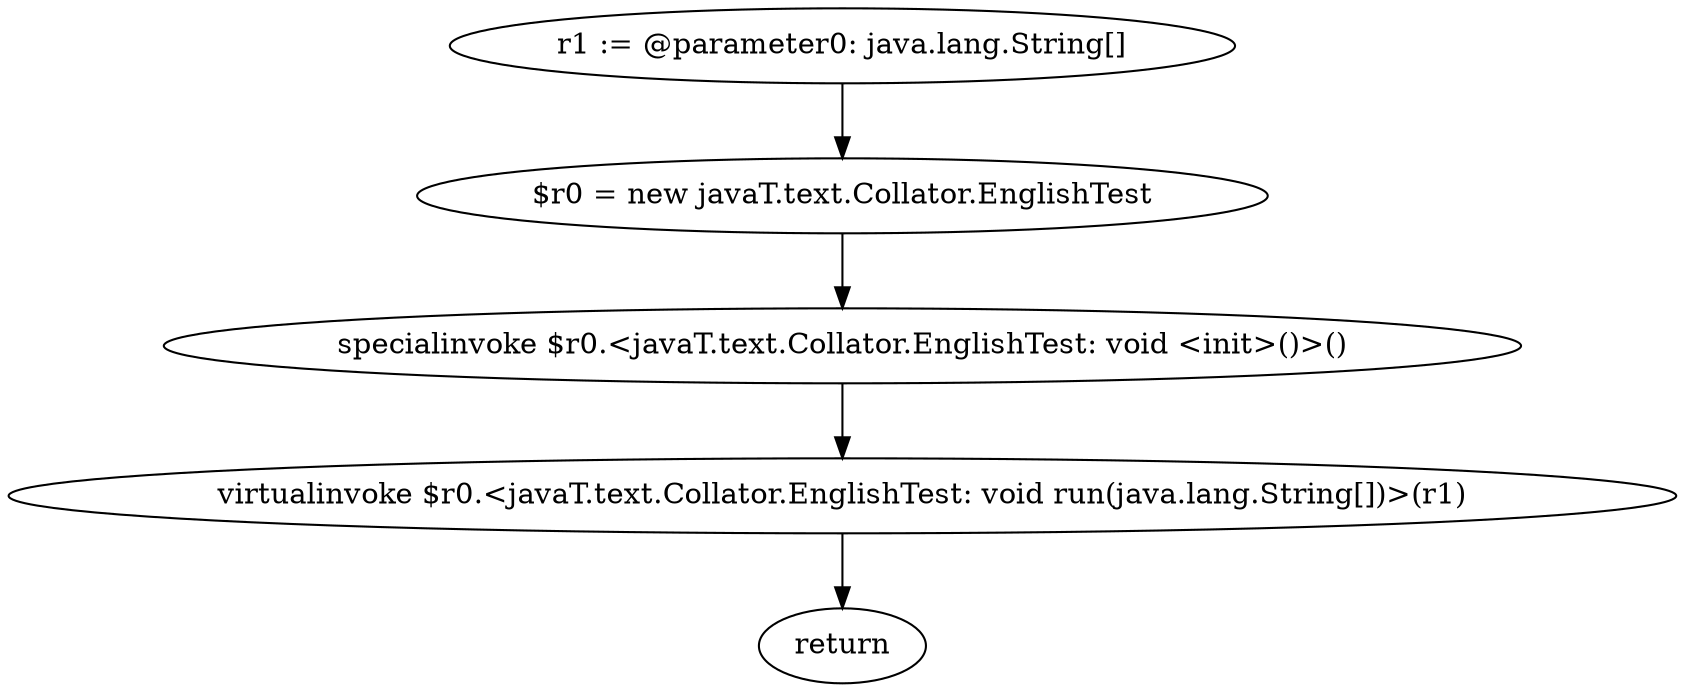 digraph "unitGraph" {
    "r1 := @parameter0: java.lang.String[]"
    "$r0 = new javaT.text.Collator.EnglishTest"
    "specialinvoke $r0.<javaT.text.Collator.EnglishTest: void <init>()>()"
    "virtualinvoke $r0.<javaT.text.Collator.EnglishTest: void run(java.lang.String[])>(r1)"
    "return"
    "r1 := @parameter0: java.lang.String[]"->"$r0 = new javaT.text.Collator.EnglishTest";
    "$r0 = new javaT.text.Collator.EnglishTest"->"specialinvoke $r0.<javaT.text.Collator.EnglishTest: void <init>()>()";
    "specialinvoke $r0.<javaT.text.Collator.EnglishTest: void <init>()>()"->"virtualinvoke $r0.<javaT.text.Collator.EnglishTest: void run(java.lang.String[])>(r1)";
    "virtualinvoke $r0.<javaT.text.Collator.EnglishTest: void run(java.lang.String[])>(r1)"->"return";
}
